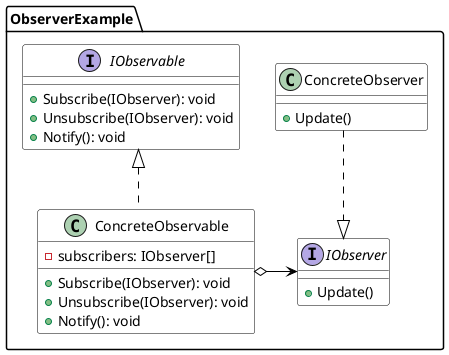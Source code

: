 @startuml
package "ObserverExample" {
    skinparam class {
	BackgroundColor White
	ArrowColor Black
	BorderColor Black
    }
    skinparam linetype ortho

    interface IObservable {
        +Subscribe(IObserver): void
        +Unsubscribe(IObserver): void
        +Notify(): void
    }

    interface IObserver {
        +Update()
    }

    class ConcreteObserver {
        +Update()
    }

    class ConcreteObservable {
        -subscribers: IObserver[]
        +Subscribe(IObserver): void
        +Unsubscribe(IObserver): void
        +Notify(): void
    }

    ConcreteObservable .up.|> IObservable
    ConcreteObservable o-right-> IObserver
    ConcreteObserver .down.|> IObserver
} 
@enduml

